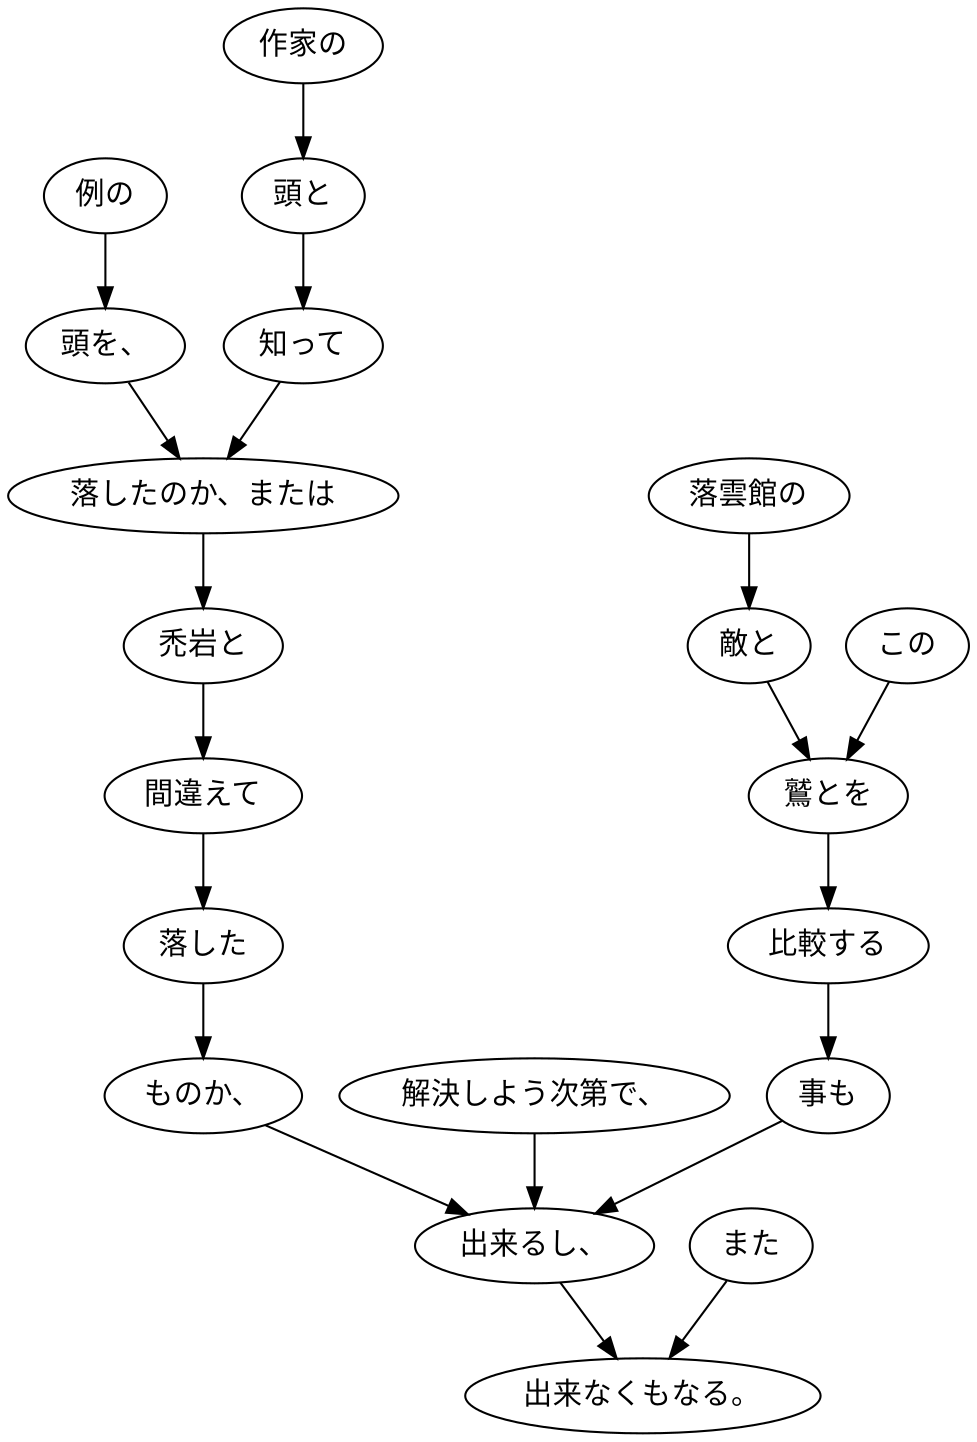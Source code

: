 digraph graph4950 {
	node0 [label="例の"];
	node1 [label="頭を、"];
	node2 [label="作家の"];
	node3 [label="頭と"];
	node4 [label="知って"];
	node5 [label="落したのか、または"];
	node6 [label="禿岩と"];
	node7 [label="間違えて"];
	node8 [label="落した"];
	node9 [label="ものか、"];
	node10 [label="解決しよう次第で、"];
	node11 [label="落雲館の"];
	node12 [label="敵と"];
	node13 [label="この"];
	node14 [label="鷲とを"];
	node15 [label="比較する"];
	node16 [label="事も"];
	node17 [label="出来るし、"];
	node18 [label="また"];
	node19 [label="出来なくもなる。"];
	node0 -> node1;
	node1 -> node5;
	node2 -> node3;
	node3 -> node4;
	node4 -> node5;
	node5 -> node6;
	node6 -> node7;
	node7 -> node8;
	node8 -> node9;
	node9 -> node17;
	node10 -> node17;
	node11 -> node12;
	node12 -> node14;
	node13 -> node14;
	node14 -> node15;
	node15 -> node16;
	node16 -> node17;
	node17 -> node19;
	node18 -> node19;
}
